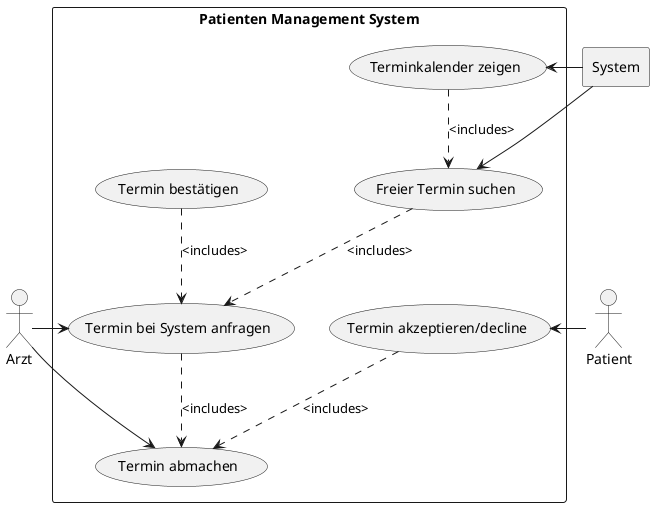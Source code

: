 @startuml
actor Arzt
actor "Patient" as Patient
rectangle System

rectangle "Patienten Management System" as pms{
    (Termin abmachen) as appointment
    (Termin akzeptieren/decline) as accept
    (Termin bei System anfragen) as sysCall
    (Termin bestätigen) as bestätigung
    (Freier Termin suchen) as freeDate
    (Terminkalender zeigen) as showCal

    appointment <.up. accept: <includes>
    appointment <.up. sysCall: <includes>
    sysCall <.up. freeDate: <includes>
    sysCall <.up. bestätigung: <includes>
    freeDate <.up. showCal: <includes>

}

Arzt -right-> appointment
Arzt -right-> sysCall

System -right-> freeDate
System -right-> showCal

Patient -right-> accept


@enduml